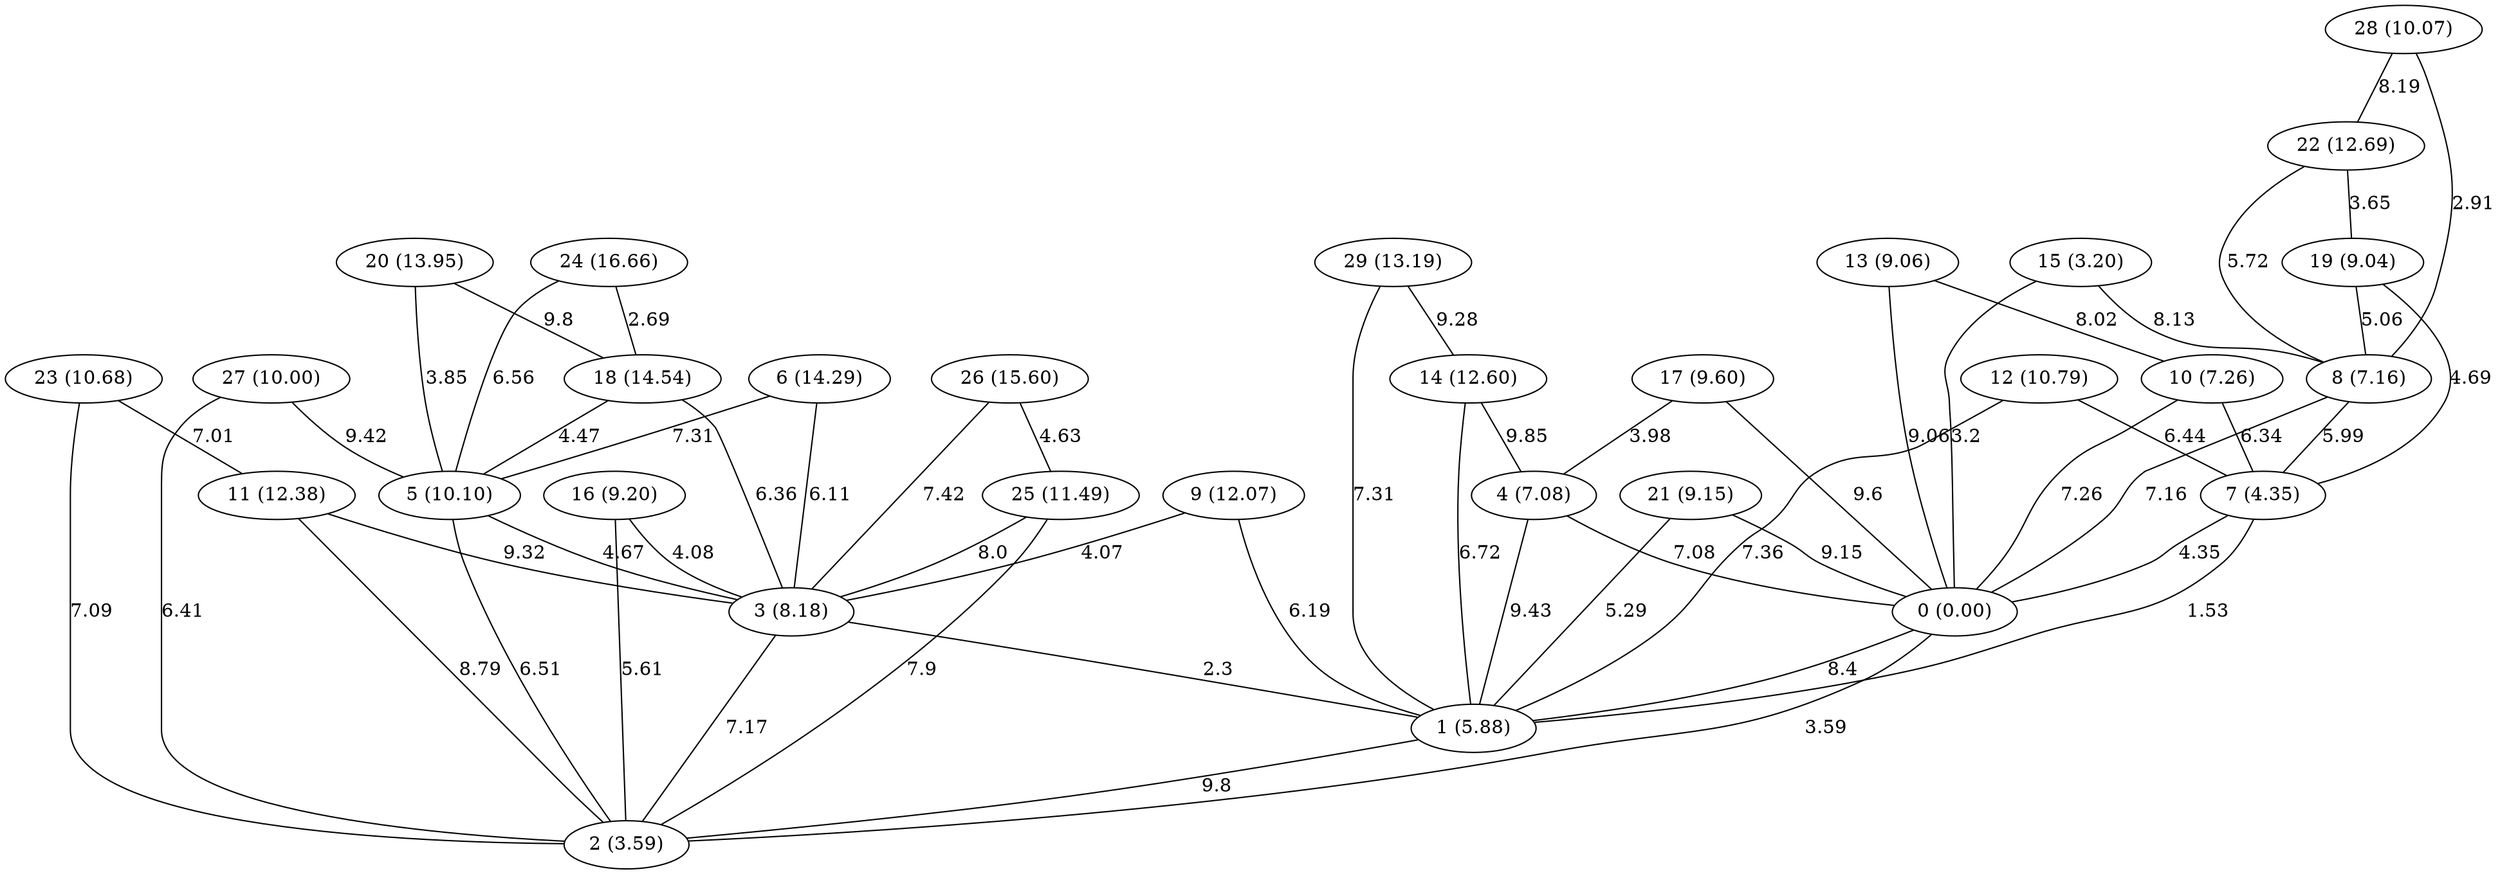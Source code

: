graph G {
"0 (0.00)";
"1 (5.88)";
"2 (3.59)";
"3 (8.18)";
"4 (7.08)";
"5 (10.10)";
"6 (14.29)";
"7 (4.35)";
"8 (7.16)";
"9 (12.07)";
"10 (7.26)";
"11 (12.38)";
"12 (10.79)";
"13 (9.06)";
"14 (12.60)";
"15 (3.20)";
"16 (9.20)";
"17 (9.60)";
"18 (14.54)";
"19 (9.04)";
"20 (13.95)";
"21 (9.15)";
"22 (12.69)";
"23 (10.68)";
"24 (16.66)";
"25 (11.49)";
"26 (15.60)";
"27 (10.00)";
"28 (10.07)";
"29 (13.19)";
"23 (10.68)" -- "11 (12.38)" [label="7.01"];
"19 (9.04)" -- "8 (7.16)" [label="5.06"];
"17 (9.60)" -- "0 (0.00)" [label="9.6"];
"16 (9.20)" -- "2 (3.59)" [label="5.61"];
"23 (10.68)" -- "2 (3.59)" [label="7.09"];
"7 (4.35)" -- "1 (5.88)" [label="1.53"];
"26 (15.60)" -- "25 (11.49)" [label="4.63"];
"22 (12.69)" -- "8 (7.16)" [label="5.72"];
"15 (3.20)" -- "8 (7.16)" [label="8.13"];
"24 (16.66)" -- "18 (14.54)" [label="2.69"];
"14 (12.60)" -- "4 (7.08)" [label="9.85"];
"29 (13.19)" -- "1 (5.88)" [label="7.31"];
"12 (10.79)" -- "1 (5.88)" [label="7.36"];
"11 (12.38)" -- "2 (3.59)" [label="8.79"];
"13 (9.06)" -- "0 (0.00)" [label="9.06"];
"20 (13.95)" -- "18 (14.54)" [label="9.8"];
"25 (11.49)" -- "3 (8.18)" [label="8.0"];
"13 (9.06)" -- "10 (7.26)" [label="8.02"];
"11 (12.38)" -- "3 (8.18)" [label="9.32"];
"18 (14.54)" -- "5 (10.10)" [label="4.47"];
"27 (10.00)" -- "5 (10.10)" [label="9.42"];
"15 (3.20)" -- "0 (0.00)" [label="3.2"];
"9 (12.07)" -- "1 (5.88)" [label="6.19"];
"28 (10.07)" -- "8 (7.16)" [label="2.91"];
"27 (10.00)" -- "2 (3.59)" [label="6.41"];
"19 (9.04)" -- "7 (4.35)" [label="4.69"];
"0 (0.00)" -- "1 (5.88)" [label="8.4"];
"14 (12.60)" -- "1 (5.88)" [label="6.72"];
"21 (9.15)" -- "0 (0.00)" [label="9.15"];
"3 (8.18)" -- "1 (5.88)" [label="2.3"];
"12 (10.79)" -- "7 (4.35)" [label="6.44"];
"18 (14.54)" -- "3 (8.18)" [label="6.36"];
"8 (7.16)" -- "0 (0.00)" [label="7.16"];
"0 (0.00)" -- "2 (3.59)" [label="3.59"];
"3 (8.18)" -- "2 (3.59)" [label="7.17"];
"8 (7.16)" -- "7 (4.35)" [label="5.99"];
"5 (10.10)" -- "2 (3.59)" [label="6.51"];
"28 (10.07)" -- "22 (12.69)" [label="8.19"];
"26 (15.60)" -- "3 (8.18)" [label="7.42"];
"6 (14.29)" -- "3 (8.18)" [label="6.11"];
"21 (9.15)" -- "1 (5.88)" [label="5.29"];
"4 (7.08)" -- "1 (5.88)" [label="9.43"];
"24 (16.66)" -- "5 (10.10)" [label="6.56"];
"29 (13.19)" -- "14 (12.60)" [label="9.28"];
"20 (13.95)" -- "5 (10.10)" [label="3.85"];
"10 (7.26)" -- "7 (4.35)" [label="6.34"];
"6 (14.29)" -- "5 (10.10)" [label="7.31"];
"22 (12.69)" -- "19 (9.04)" [label="3.65"];
"25 (11.49)" -- "2 (3.59)" [label="7.9"];
"4 (7.08)" -- "0 (0.00)" [label="7.08"];
"16 (9.20)" -- "3 (8.18)" [label="4.08"];
"17 (9.60)" -- "4 (7.08)" [label="3.98"];
"5 (10.10)" -- "3 (8.18)" [label="4.67"];
"1 (5.88)" -- "2 (3.59)" [label="9.8"];
"9 (12.07)" -- "3 (8.18)" [label="4.07"];
"10 (7.26)" -- "0 (0.00)" [label="7.26"];
"7 (4.35)" -- "0 (0.00)" [label="4.35"];
}
